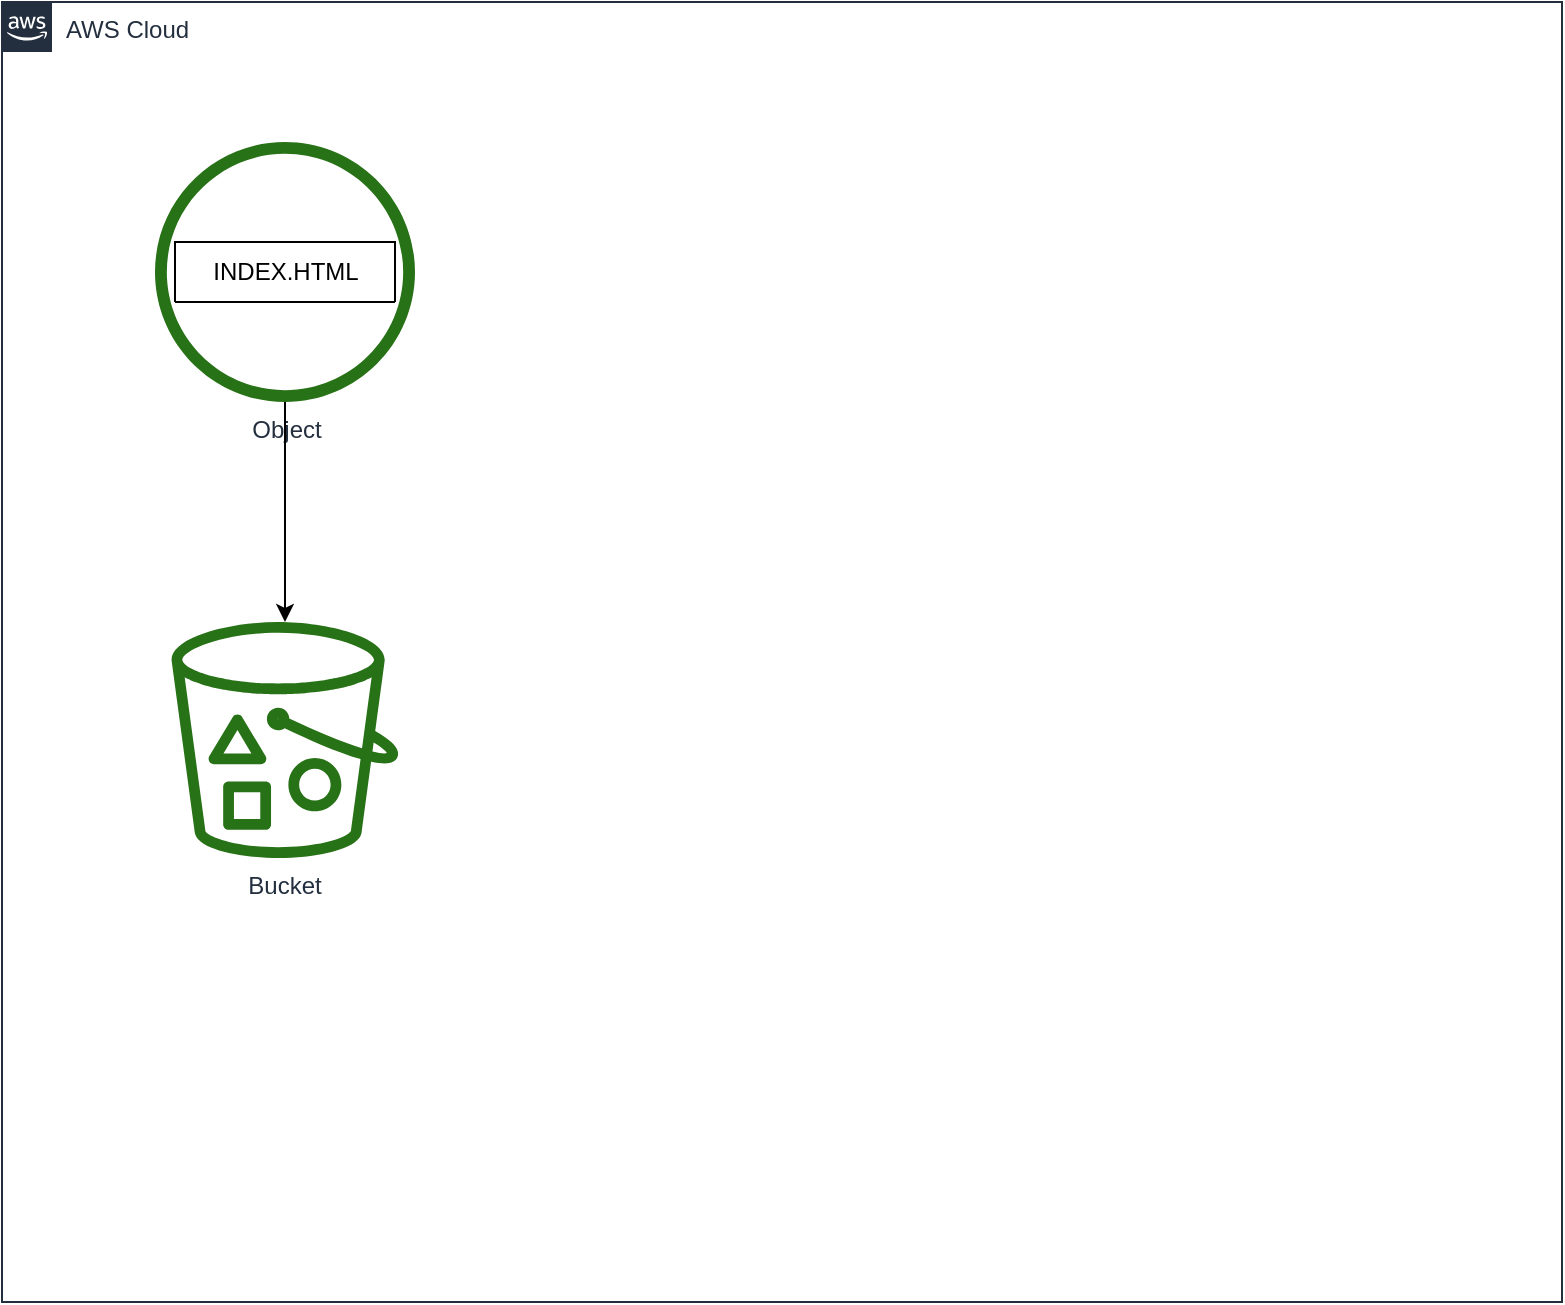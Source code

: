 <mxfile version="21.5.2" type="github">
  <diagram id="Ht1M8jgEwFfnCIfOTk4-" name="Page-1">
    <mxGraphModel dx="880" dy="470" grid="1" gridSize="10" guides="1" tooltips="1" connect="1" arrows="1" fold="1" page="1" pageScale="1" pageWidth="1169" pageHeight="827" math="0" shadow="0">
      <root>
        <mxCell id="0" />
        <mxCell id="1" parent="0" />
        <mxCell id="UEzPUAAOIrF-is8g5C7q-74" value="AWS Cloud" style="points=[[0,0],[0.25,0],[0.5,0],[0.75,0],[1,0],[1,0.25],[1,0.5],[1,0.75],[1,1],[0.75,1],[0.5,1],[0.25,1],[0,1],[0,0.75],[0,0.5],[0,0.25]];outlineConnect=0;gradientColor=none;html=1;whiteSpace=wrap;fontSize=12;fontStyle=0;shape=mxgraph.aws4.group;grIcon=mxgraph.aws4.group_aws_cloud_alt;strokeColor=#232F3E;fillColor=none;verticalAlign=top;align=left;spacingLeft=30;fontColor=#232F3E;dashed=0;labelBackgroundColor=#ffffff;container=1;pointerEvents=0;collapsible=0;recursiveResize=0;" parent="1" vertex="1">
          <mxGeometry x="50" y="80" width="780" height="650" as="geometry" />
        </mxCell>
        <mxCell id="UEzPUAAOIrF-is8g5C7q-77" value="Bucket" style="outlineConnect=0;fontColor=#232F3E;gradientColor=none;fillColor=#277116;strokeColor=none;dashed=0;verticalLabelPosition=bottom;verticalAlign=top;align=center;html=1;fontSize=12;fontStyle=0;aspect=fixed;pointerEvents=1;shape=mxgraph.aws4.bucket_with_objects;labelBackgroundColor=#ffffff;" parent="UEzPUAAOIrF-is8g5C7q-74" vertex="1">
          <mxGeometry x="84.77" y="310" width="113.46" height="118" as="geometry" />
        </mxCell>
        <mxCell id="UEzPUAAOIrF-is8g5C7q-76" value="Object" style="outlineConnect=0;fontColor=#232F3E;gradientColor=none;fillColor=#277116;strokeColor=none;dashed=0;verticalLabelPosition=bottom;verticalAlign=top;align=center;html=1;fontSize=12;fontStyle=0;aspect=fixed;pointerEvents=1;shape=mxgraph.aws4.object;labelBackgroundColor=#ffffff;" parent="UEzPUAAOIrF-is8g5C7q-74" vertex="1">
          <mxGeometry x="76.5" y="70" width="130" height="130" as="geometry" />
        </mxCell>
        <mxCell id="LfnGggSWerZD0Alfuygm-1" value="INDEX.HTML" style="swimlane;fontStyle=0;childLayout=stackLayout;horizontal=1;startSize=30;horizontalStack=0;resizeParent=1;resizeParentMax=0;resizeLast=0;collapsible=1;marginBottom=0;whiteSpace=wrap;html=1;" vertex="1" collapsed="1" parent="UEzPUAAOIrF-is8g5C7q-74">
          <mxGeometry x="86.5" y="120" width="110" height="30" as="geometry">
            <mxRectangle x="360" y="210" width="140" height="210" as="alternateBounds" />
          </mxGeometry>
        </mxCell>
        <mxCell id="LfnGggSWerZD0Alfuygm-2" value="CV 1" style="text;strokeColor=none;fillColor=none;align=left;verticalAlign=middle;spacingLeft=4;spacingRight=4;overflow=hidden;points=[[0,0.5],[1,0.5]];portConstraint=eastwest;rotatable=0;whiteSpace=wrap;html=1;" vertex="1" parent="LfnGggSWerZD0Alfuygm-1">
          <mxGeometry y="30" width="140" height="30" as="geometry" />
        </mxCell>
        <mxCell id="LfnGggSWerZD0Alfuygm-3" value="CV 2" style="text;strokeColor=none;fillColor=none;align=left;verticalAlign=middle;spacingLeft=4;spacingRight=4;overflow=hidden;points=[[0,0.5],[1,0.5]];portConstraint=eastwest;rotatable=0;whiteSpace=wrap;html=1;" vertex="1" parent="LfnGggSWerZD0Alfuygm-1">
          <mxGeometry y="60" width="140" height="30" as="geometry" />
        </mxCell>
        <mxCell id="LfnGggSWerZD0Alfuygm-4" value="CV 3" style="text;strokeColor=none;fillColor=none;align=left;verticalAlign=middle;spacingLeft=4;spacingRight=4;overflow=hidden;points=[[0,0.5],[1,0.5]];portConstraint=eastwest;rotatable=0;whiteSpace=wrap;html=1;" vertex="1" parent="LfnGggSWerZD0Alfuygm-1">
          <mxGeometry y="90" width="140" height="30" as="geometry" />
        </mxCell>
        <mxCell id="LfnGggSWerZD0Alfuygm-8" value="CV 4" style="text;strokeColor=none;fillColor=none;align=left;verticalAlign=middle;spacingLeft=4;spacingRight=4;overflow=hidden;points=[[0,0.5],[1,0.5]];portConstraint=eastwest;rotatable=0;whiteSpace=wrap;html=1;" vertex="1" parent="LfnGggSWerZD0Alfuygm-1">
          <mxGeometry y="120" width="140" height="30" as="geometry" />
        </mxCell>
        <mxCell id="LfnGggSWerZD0Alfuygm-7" value="CV 5" style="text;strokeColor=none;fillColor=none;align=left;verticalAlign=middle;spacingLeft=4;spacingRight=4;overflow=hidden;points=[[0,0.5],[1,0.5]];portConstraint=eastwest;rotatable=0;whiteSpace=wrap;html=1;" vertex="1" parent="LfnGggSWerZD0Alfuygm-1">
          <mxGeometry y="150" width="140" height="30" as="geometry" />
        </mxCell>
        <mxCell id="LfnGggSWerZD0Alfuygm-6" value="CV 6" style="text;strokeColor=none;fillColor=none;align=left;verticalAlign=middle;spacingLeft=4;spacingRight=4;overflow=hidden;points=[[0,0.5],[1,0.5]];portConstraint=eastwest;rotatable=0;whiteSpace=wrap;html=1;" vertex="1" parent="LfnGggSWerZD0Alfuygm-1">
          <mxGeometry y="180" width="140" height="30" as="geometry" />
        </mxCell>
        <mxCell id="LfnGggSWerZD0Alfuygm-9" value="" style="endArrow=classic;html=1;rounded=0;" edge="1" parent="UEzPUAAOIrF-is8g5C7q-74" source="UEzPUAAOIrF-is8g5C7q-76" target="UEzPUAAOIrF-is8g5C7q-77">
          <mxGeometry width="50" height="50" relative="1" as="geometry">
            <mxPoint x="180" y="330" as="sourcePoint" />
            <mxPoint x="230" y="280" as="targetPoint" />
          </mxGeometry>
        </mxCell>
      </root>
    </mxGraphModel>
  </diagram>
</mxfile>
